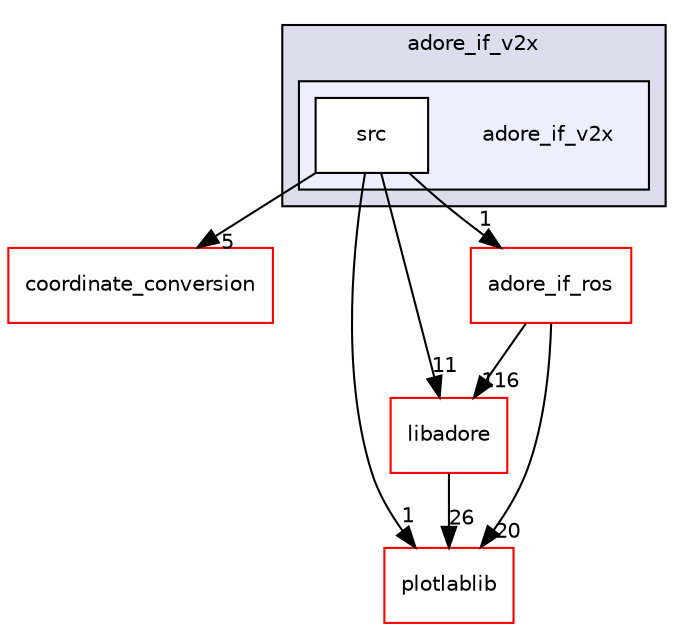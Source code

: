 digraph "/home/fascar/temp/adore/adore_if_v2x/adore_if_v2x" {
  compound=true
  node [ fontsize="10", fontname="Helvetica"];
  edge [ labelfontsize="10", labelfontname="Helvetica"];
  subgraph clusterdir_b32aee467cad23148fd7d7579917d322 {
    graph [ bgcolor="#ddddee", pencolor="black", label="adore_if_v2x" fontname="Helvetica", fontsize="10", URL="dir_b32aee467cad23148fd7d7579917d322.html"]
  subgraph clusterdir_fd5bbf1054faa93453b28ddb7c94bc0b {
    graph [ bgcolor="#eeeeff", pencolor="black", label="" URL="dir_fd5bbf1054faa93453b28ddb7c94bc0b.html"];
    dir_fd5bbf1054faa93453b28ddb7c94bc0b [shape=plaintext label="adore_if_v2x"];
  dir_551971490e9d4cb7ba89fd6459e943d9 [shape=box label="src" fillcolor="white" style="filled" URL="dir_551971490e9d4cb7ba89fd6459e943d9.html"];
  }
  }
  dir_6e37c74a0ff481b16b1d1efbf9a3b900 [shape=box label="coordinate_conversion" fillcolor="white" style="filled" color="red" URL="dir_6e37c74a0ff481b16b1d1efbf9a3b900.html"];
  dir_18b2dfb3931f9961b4b7423d99338341 [shape=box label="plotlablib" fillcolor="white" style="filled" color="red" URL="dir_18b2dfb3931f9961b4b7423d99338341.html"];
  dir_00929dca45ec76ed6859584482da2a34 [shape=box label="libadore" fillcolor="white" style="filled" color="red" URL="dir_00929dca45ec76ed6859584482da2a34.html"];
  dir_ea393da78a52787363d9c069b837d71c [shape=box label="adore_if_ros" fillcolor="white" style="filled" color="red" URL="dir_ea393da78a52787363d9c069b837d71c.html"];
  dir_00929dca45ec76ed6859584482da2a34->dir_18b2dfb3931f9961b4b7423d99338341 [headlabel="26", labeldistance=1.5 headhref="dir_000036_000099.html"];
  dir_ea393da78a52787363d9c069b837d71c->dir_00929dca45ec76ed6859584482da2a34 [headlabel="116", labeldistance=1.5 headhref="dir_000003_000036.html"];
  dir_ea393da78a52787363d9c069b837d71c->dir_18b2dfb3931f9961b4b7423d99338341 [headlabel="20", labeldistance=1.5 headhref="dir_000003_000099.html"];
  dir_551971490e9d4cb7ba89fd6459e943d9->dir_00929dca45ec76ed6859584482da2a34 [headlabel="11", labeldistance=1.5 headhref="dir_000012_000036.html"];
  dir_551971490e9d4cb7ba89fd6459e943d9->dir_18b2dfb3931f9961b4b7423d99338341 [headlabel="1", labeldistance=1.5 headhref="dir_000012_000099.html"];
  dir_551971490e9d4cb7ba89fd6459e943d9->dir_6e37c74a0ff481b16b1d1efbf9a3b900 [headlabel="5", labeldistance=1.5 headhref="dir_000012_000031.html"];
  dir_551971490e9d4cb7ba89fd6459e943d9->dir_ea393da78a52787363d9c069b837d71c [headlabel="1", labeldistance=1.5 headhref="dir_000012_000003.html"];
}
